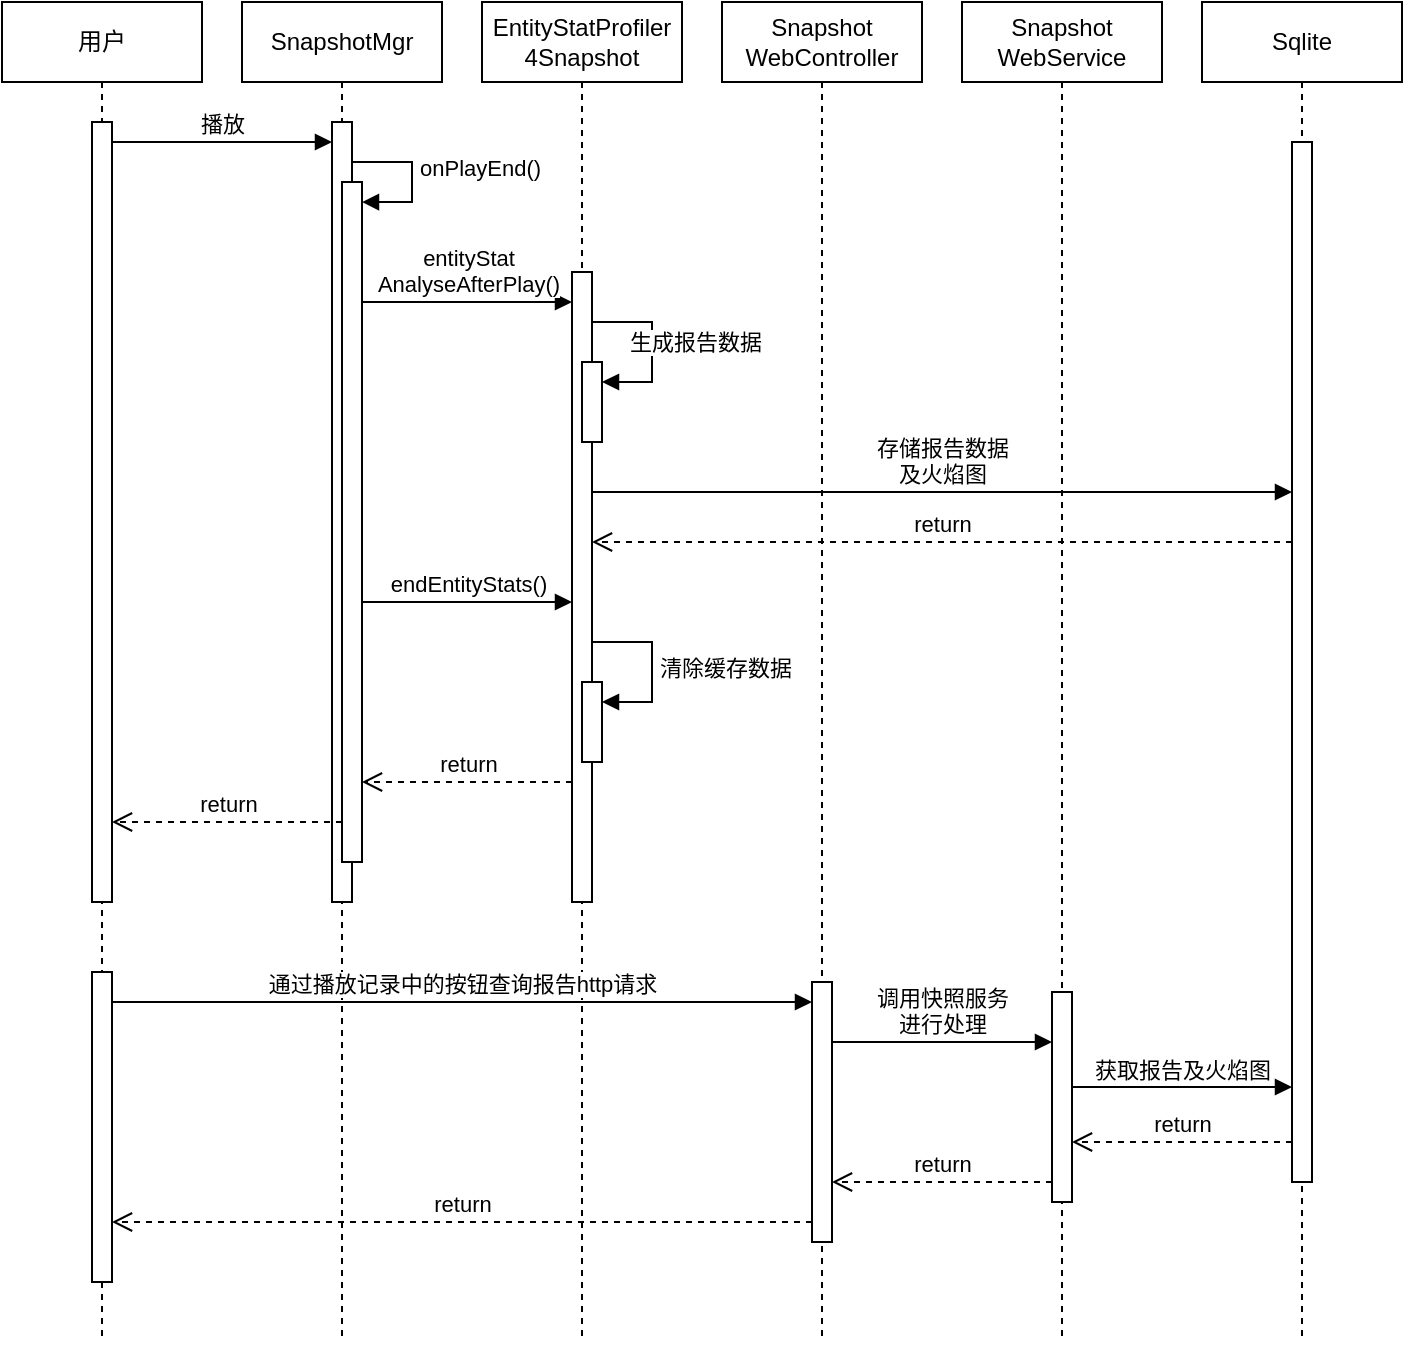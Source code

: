 <mxfile version="20.8.22" type="github">
  <diagram name="第 1 页" id="2VEj2DHxCF36lOFkilEP">
    <mxGraphModel dx="1125" dy="638" grid="1" gridSize="10" guides="1" tooltips="1" connect="1" arrows="1" fold="1" page="1" pageScale="1" pageWidth="827" pageHeight="1169" math="0" shadow="0">
      <root>
        <mxCell id="0" />
        <mxCell id="1" parent="0" />
        <mxCell id="Ec7VysQ9kPg9gSi3bBFI-1" value="用户" style="shape=umlLifeline;perimeter=lifelinePerimeter;whiteSpace=wrap;html=1;container=0;dropTarget=0;collapsible=0;recursiveResize=0;outlineConnect=0;portConstraint=eastwest;newEdgeStyle={&quot;edgeStyle&quot;:&quot;elbowEdgeStyle&quot;,&quot;elbow&quot;:&quot;vertical&quot;,&quot;curved&quot;:0,&quot;rounded&quot;:0};" vertex="1" parent="1">
          <mxGeometry x="60" y="60" width="100" height="670" as="geometry" />
        </mxCell>
        <mxCell id="Ec7VysQ9kPg9gSi3bBFI-2" value="" style="html=1;points=[];perimeter=orthogonalPerimeter;outlineConnect=0;targetShapes=umlLifeline;portConstraint=eastwest;newEdgeStyle={&quot;edgeStyle&quot;:&quot;elbowEdgeStyle&quot;,&quot;elbow&quot;:&quot;vertical&quot;,&quot;curved&quot;:0,&quot;rounded&quot;:0};" vertex="1" parent="Ec7VysQ9kPg9gSi3bBFI-1">
          <mxGeometry x="45" y="60" width="10" height="390" as="geometry" />
        </mxCell>
        <mxCell id="Ec7VysQ9kPg9gSi3bBFI-64" value="" style="html=1;points=[];perimeter=orthogonalPerimeter;outlineConnect=0;targetShapes=umlLifeline;portConstraint=eastwest;newEdgeStyle={&quot;edgeStyle&quot;:&quot;elbowEdgeStyle&quot;,&quot;elbow&quot;:&quot;vertical&quot;,&quot;curved&quot;:0,&quot;rounded&quot;:0};" vertex="1" parent="Ec7VysQ9kPg9gSi3bBFI-1">
          <mxGeometry x="45" y="485" width="10" height="155" as="geometry" />
        </mxCell>
        <mxCell id="Ec7VysQ9kPg9gSi3bBFI-3" value="SnapshotMgr" style="shape=umlLifeline;perimeter=lifelinePerimeter;whiteSpace=wrap;html=1;container=0;dropTarget=0;collapsible=0;recursiveResize=0;outlineConnect=0;portConstraint=eastwest;newEdgeStyle={&quot;edgeStyle&quot;:&quot;elbowEdgeStyle&quot;,&quot;elbow&quot;:&quot;vertical&quot;,&quot;curved&quot;:0,&quot;rounded&quot;:0};" vertex="1" parent="1">
          <mxGeometry x="180" y="60" width="100" height="670" as="geometry" />
        </mxCell>
        <mxCell id="Ec7VysQ9kPg9gSi3bBFI-4" value="" style="html=1;points=[];perimeter=orthogonalPerimeter;outlineConnect=0;targetShapes=umlLifeline;portConstraint=eastwest;newEdgeStyle={&quot;edgeStyle&quot;:&quot;elbowEdgeStyle&quot;,&quot;elbow&quot;:&quot;vertical&quot;,&quot;curved&quot;:0,&quot;rounded&quot;:0};" vertex="1" parent="Ec7VysQ9kPg9gSi3bBFI-3">
          <mxGeometry x="45" y="60" width="10" height="390" as="geometry" />
        </mxCell>
        <mxCell id="Ec7VysQ9kPg9gSi3bBFI-7" value="onPlayEnd()" style="html=1;align=left;spacingLeft=2;endArrow=block;rounded=0;edgeStyle=orthogonalEdgeStyle;curved=0;rounded=0;" edge="1" parent="Ec7VysQ9kPg9gSi3bBFI-3">
          <mxGeometry relative="1" as="geometry">
            <mxPoint x="55" y="70" as="sourcePoint" />
            <Array as="points">
              <mxPoint x="55" y="80" />
              <mxPoint x="85" y="80" />
              <mxPoint x="85" y="100" />
            </Array>
            <mxPoint x="60" y="100.034" as="targetPoint" />
          </mxGeometry>
        </mxCell>
        <mxCell id="Ec7VysQ9kPg9gSi3bBFI-13" value="生成报告数据" style="html=1;align=left;spacingLeft=2;endArrow=block;rounded=0;edgeStyle=orthogonalEdgeStyle;curved=0;rounded=0;" edge="1" parent="Ec7VysQ9kPg9gSi3bBFI-3" target="Ec7VysQ9kPg9gSi3bBFI-12">
          <mxGeometry x="-0.647" y="-10" relative="1" as="geometry">
            <mxPoint x="175" y="160" as="sourcePoint" />
            <Array as="points">
              <mxPoint x="205" y="190" />
            </Array>
            <mxPoint as="offset" />
          </mxGeometry>
        </mxCell>
        <mxCell id="Ec7VysQ9kPg9gSi3bBFI-42" value="" style="html=1;verticalAlign=bottom;endArrow=none;edgeStyle=elbowEdgeStyle;elbow=vertical;curved=0;rounded=0;" edge="1" parent="Ec7VysQ9kPg9gSi3bBFI-3" target="Ec7VysQ9kPg9gSi3bBFI-43">
          <mxGeometry width="80" relative="1" as="geometry">
            <mxPoint x="60" y="125" as="sourcePoint" />
            <mxPoint x="525.0" y="125" as="targetPoint" />
            <Array as="points" />
          </mxGeometry>
        </mxCell>
        <mxCell id="Ec7VysQ9kPg9gSi3bBFI-43" value="" style="html=1;points=[];perimeter=orthogonalPerimeter;outlineConnect=0;targetShapes=umlLifeline;portConstraint=eastwest;newEdgeStyle={&quot;edgeStyle&quot;:&quot;elbowEdgeStyle&quot;,&quot;elbow&quot;:&quot;vertical&quot;,&quot;curved&quot;:0,&quot;rounded&quot;:0};" vertex="1" parent="Ec7VysQ9kPg9gSi3bBFI-3">
          <mxGeometry x="50" y="90" width="10" height="340" as="geometry" />
        </mxCell>
        <mxCell id="Ec7VysQ9kPg9gSi3bBFI-8" value="EntityStatProfiler&lt;br&gt;4Snapshot" style="shape=umlLifeline;perimeter=lifelinePerimeter;whiteSpace=wrap;html=1;container=0;dropTarget=0;collapsible=0;recursiveResize=0;outlineConnect=0;portConstraint=eastwest;newEdgeStyle={&quot;edgeStyle&quot;:&quot;elbowEdgeStyle&quot;,&quot;elbow&quot;:&quot;vertical&quot;,&quot;curved&quot;:0,&quot;rounded&quot;:0};" vertex="1" parent="1">
          <mxGeometry x="300" y="60" width="100" height="670" as="geometry" />
        </mxCell>
        <mxCell id="Ec7VysQ9kPg9gSi3bBFI-9" value="" style="html=1;points=[];perimeter=orthogonalPerimeter;outlineConnect=0;targetShapes=umlLifeline;portConstraint=eastwest;newEdgeStyle={&quot;edgeStyle&quot;:&quot;elbowEdgeStyle&quot;,&quot;elbow&quot;:&quot;vertical&quot;,&quot;curved&quot;:0,&quot;rounded&quot;:0};" vertex="1" parent="Ec7VysQ9kPg9gSi3bBFI-8">
          <mxGeometry x="45" y="135" width="10" height="315" as="geometry" />
        </mxCell>
        <mxCell id="Ec7VysQ9kPg9gSi3bBFI-12" value="" style="html=1;points=[];perimeter=orthogonalPerimeter;outlineConnect=0;targetShapes=umlLifeline;portConstraint=eastwest;newEdgeStyle={&quot;edgeStyle&quot;:&quot;elbowEdgeStyle&quot;,&quot;elbow&quot;:&quot;vertical&quot;,&quot;curved&quot;:0,&quot;rounded&quot;:0};" vertex="1" parent="Ec7VysQ9kPg9gSi3bBFI-8">
          <mxGeometry x="50" y="180" width="10" height="40" as="geometry" />
        </mxCell>
        <mxCell id="Ec7VysQ9kPg9gSi3bBFI-14" value="" style="html=1;points=[];perimeter=orthogonalPerimeter;outlineConnect=0;targetShapes=umlLifeline;portConstraint=eastwest;newEdgeStyle={&quot;edgeStyle&quot;:&quot;elbowEdgeStyle&quot;,&quot;elbow&quot;:&quot;vertical&quot;,&quot;curved&quot;:0,&quot;rounded&quot;:0};" vertex="1" parent="Ec7VysQ9kPg9gSi3bBFI-8">
          <mxGeometry x="50" y="340" width="10" height="40" as="geometry" />
        </mxCell>
        <mxCell id="Ec7VysQ9kPg9gSi3bBFI-15" value="清除缓存数据" style="html=1;align=left;spacingLeft=2;endArrow=block;rounded=0;edgeStyle=orthogonalEdgeStyle;curved=0;rounded=0;" edge="1" parent="Ec7VysQ9kPg9gSi3bBFI-8" target="Ec7VysQ9kPg9gSi3bBFI-14">
          <mxGeometry relative="1" as="geometry">
            <mxPoint x="55" y="320" as="sourcePoint" />
            <Array as="points">
              <mxPoint x="85" y="350" />
            </Array>
          </mxGeometry>
        </mxCell>
        <mxCell id="Ec7VysQ9kPg9gSi3bBFI-23" value="Sqlite" style="shape=umlLifeline;perimeter=lifelinePerimeter;whiteSpace=wrap;html=1;container=0;dropTarget=0;collapsible=0;recursiveResize=0;outlineConnect=0;portConstraint=eastwest;newEdgeStyle={&quot;edgeStyle&quot;:&quot;elbowEdgeStyle&quot;,&quot;elbow&quot;:&quot;vertical&quot;,&quot;curved&quot;:0,&quot;rounded&quot;:0};" vertex="1" parent="1">
          <mxGeometry x="660" y="60" width="100" height="670" as="geometry" />
        </mxCell>
        <mxCell id="Ec7VysQ9kPg9gSi3bBFI-24" value="" style="html=1;points=[];perimeter=orthogonalPerimeter;outlineConnect=0;targetShapes=umlLifeline;portConstraint=eastwest;newEdgeStyle={&quot;edgeStyle&quot;:&quot;elbowEdgeStyle&quot;,&quot;elbow&quot;:&quot;vertical&quot;,&quot;curved&quot;:0,&quot;rounded&quot;:0};" vertex="1" parent="Ec7VysQ9kPg9gSi3bBFI-23">
          <mxGeometry x="45" y="70" width="10" height="520" as="geometry" />
        </mxCell>
        <mxCell id="Ec7VysQ9kPg9gSi3bBFI-45" value="entityStat&lt;br&gt;AnalyseAfterPlay()" style="html=1;verticalAlign=bottom;endArrow=block;edgeStyle=elbowEdgeStyle;elbow=vertical;curved=0;rounded=0;" edge="1" parent="1">
          <mxGeometry x="-0.001" width="80" relative="1" as="geometry">
            <mxPoint x="240" y="210" as="sourcePoint" />
            <mxPoint x="345" y="210" as="targetPoint" />
            <Array as="points">
              <mxPoint x="310" y="210" />
            </Array>
            <mxPoint as="offset" />
          </mxGeometry>
        </mxCell>
        <mxCell id="Ec7VysQ9kPg9gSi3bBFI-46" value="存储报告数据&lt;br&gt;及火焰图" style="html=1;verticalAlign=bottom;endArrow=block;edgeStyle=elbowEdgeStyle;elbow=vertical;curved=0;rounded=0;" edge="1" parent="1">
          <mxGeometry width="80" relative="1" as="geometry">
            <mxPoint x="355" y="305" as="sourcePoint" />
            <mxPoint x="705" y="305" as="targetPoint" />
            <Array as="points">
              <mxPoint x="435" y="305" />
            </Array>
          </mxGeometry>
        </mxCell>
        <mxCell id="Ec7VysQ9kPg9gSi3bBFI-51" value="return" style="html=1;verticalAlign=bottom;endArrow=open;dashed=1;endSize=8;edgeStyle=elbowEdgeStyle;elbow=vertical;curved=0;rounded=0;" edge="1" parent="1">
          <mxGeometry relative="1" as="geometry">
            <mxPoint x="705" y="330" as="sourcePoint" />
            <mxPoint x="355" y="330" as="targetPoint" />
            <Array as="points">
              <mxPoint x="430" y="330" />
              <mxPoint x="390" y="360" />
            </Array>
          </mxGeometry>
        </mxCell>
        <mxCell id="Ec7VysQ9kPg9gSi3bBFI-50" value="endEntityStats()" style="html=1;verticalAlign=bottom;endArrow=block;edgeStyle=elbowEdgeStyle;elbow=vertical;curved=0;rounded=0;" edge="1" parent="1">
          <mxGeometry width="80" relative="1" as="geometry">
            <mxPoint x="240" y="360" as="sourcePoint" />
            <mxPoint x="345" y="360" as="targetPoint" />
            <Array as="points">
              <mxPoint x="270" y="360" />
              <mxPoint x="310" y="390" />
            </Array>
          </mxGeometry>
        </mxCell>
        <mxCell id="Ec7VysQ9kPg9gSi3bBFI-52" value="return" style="html=1;verticalAlign=bottom;endArrow=open;dashed=1;endSize=8;edgeStyle=elbowEdgeStyle;elbow=vertical;curved=0;rounded=0;" edge="1" parent="1">
          <mxGeometry relative="1" as="geometry">
            <mxPoint x="345" y="450" as="sourcePoint" />
            <mxPoint x="240" y="450" as="targetPoint" />
            <Array as="points">
              <mxPoint x="320" y="450" />
              <mxPoint x="290" y="460" />
            </Array>
          </mxGeometry>
        </mxCell>
        <mxCell id="Ec7VysQ9kPg9gSi3bBFI-53" value="return" style="html=1;verticalAlign=bottom;endArrow=open;dashed=1;endSize=8;edgeStyle=elbowEdgeStyle;elbow=vertical;curved=0;rounded=0;" edge="1" parent="1" target="Ec7VysQ9kPg9gSi3bBFI-2">
          <mxGeometry relative="1" as="geometry">
            <mxPoint x="230" y="470" as="sourcePoint" />
            <mxPoint x="120" y="470" as="targetPoint" />
            <Array as="points">
              <mxPoint x="160" y="470" />
              <mxPoint x="190" y="490" />
            </Array>
          </mxGeometry>
        </mxCell>
        <mxCell id="Ec7VysQ9kPg9gSi3bBFI-59" value="Snapshot&lt;br&gt;WebService" style="shape=umlLifeline;perimeter=lifelinePerimeter;whiteSpace=wrap;html=1;container=1;dropTarget=0;collapsible=0;recursiveResize=0;outlineConnect=0;portConstraint=eastwest;newEdgeStyle={&quot;edgeStyle&quot;:&quot;elbowEdgeStyle&quot;,&quot;elbow&quot;:&quot;vertical&quot;,&quot;curved&quot;:0,&quot;rounded&quot;:0};" vertex="1" parent="1">
          <mxGeometry x="540" y="60" width="100" height="670" as="geometry" />
        </mxCell>
        <mxCell id="Ec7VysQ9kPg9gSi3bBFI-60" value="" style="html=1;points=[];perimeter=orthogonalPerimeter;outlineConnect=0;targetShapes=umlLifeline;portConstraint=eastwest;newEdgeStyle={&quot;edgeStyle&quot;:&quot;elbowEdgeStyle&quot;,&quot;elbow&quot;:&quot;vertical&quot;,&quot;curved&quot;:0,&quot;rounded&quot;:0};" vertex="1" parent="Ec7VysQ9kPg9gSi3bBFI-59">
          <mxGeometry x="45" y="495" width="10" height="105" as="geometry" />
        </mxCell>
        <mxCell id="Ec7VysQ9kPg9gSi3bBFI-61" value="Snapshot&lt;br&gt;WebController" style="shape=umlLifeline;perimeter=lifelinePerimeter;whiteSpace=wrap;html=1;container=1;dropTarget=0;collapsible=0;recursiveResize=0;outlineConnect=0;portConstraint=eastwest;newEdgeStyle={&quot;edgeStyle&quot;:&quot;elbowEdgeStyle&quot;,&quot;elbow&quot;:&quot;vertical&quot;,&quot;curved&quot;:0,&quot;rounded&quot;:0};" vertex="1" parent="1">
          <mxGeometry x="420" y="60" width="100" height="670" as="geometry" />
        </mxCell>
        <mxCell id="Ec7VysQ9kPg9gSi3bBFI-62" value="" style="html=1;points=[];perimeter=orthogonalPerimeter;outlineConnect=0;targetShapes=umlLifeline;portConstraint=eastwest;newEdgeStyle={&quot;edgeStyle&quot;:&quot;elbowEdgeStyle&quot;,&quot;elbow&quot;:&quot;vertical&quot;,&quot;curved&quot;:0,&quot;rounded&quot;:0};" vertex="1" parent="Ec7VysQ9kPg9gSi3bBFI-61">
          <mxGeometry x="45" y="490" width="10" height="130" as="geometry" />
        </mxCell>
        <mxCell id="Ec7VysQ9kPg9gSi3bBFI-63" value="播放" style="html=1;verticalAlign=bottom;endArrow=block;edgeStyle=elbowEdgeStyle;elbow=vertical;curved=0;rounded=0;" edge="1" parent="1" source="Ec7VysQ9kPg9gSi3bBFI-2" target="Ec7VysQ9kPg9gSi3bBFI-4">
          <mxGeometry width="80" relative="1" as="geometry">
            <mxPoint x="130" y="130" as="sourcePoint" />
            <mxPoint x="210" y="130" as="targetPoint" />
            <Array as="points">
              <mxPoint x="190" y="130" />
            </Array>
          </mxGeometry>
        </mxCell>
        <mxCell id="Ec7VysQ9kPg9gSi3bBFI-65" value="通过播放记录中的按钮查询报告http请求" style="html=1;verticalAlign=bottom;endArrow=block;edgeStyle=elbowEdgeStyle;elbow=vertical;curved=0;rounded=0;" edge="1" parent="1" source="Ec7VysQ9kPg9gSi3bBFI-64" target="Ec7VysQ9kPg9gSi3bBFI-62">
          <mxGeometry width="80" relative="1" as="geometry">
            <mxPoint x="150" y="600" as="sourcePoint" />
            <mxPoint x="230" y="600" as="targetPoint" />
            <Array as="points">
              <mxPoint x="180" y="560" />
              <mxPoint x="250" y="590" />
            </Array>
          </mxGeometry>
        </mxCell>
        <mxCell id="Ec7VysQ9kPg9gSi3bBFI-66" value="调用快照服务&lt;br&gt;进行处理" style="html=1;verticalAlign=bottom;endArrow=block;edgeStyle=elbowEdgeStyle;elbow=vertical;curved=0;rounded=0;" edge="1" parent="1" source="Ec7VysQ9kPg9gSi3bBFI-62" target="Ec7VysQ9kPg9gSi3bBFI-60">
          <mxGeometry width="80" relative="1" as="geometry">
            <mxPoint x="500" y="580" as="sourcePoint" />
            <mxPoint x="580" y="580" as="targetPoint" />
            <Array as="points">
              <mxPoint x="500" y="580" />
            </Array>
            <mxPoint as="offset" />
          </mxGeometry>
        </mxCell>
        <mxCell id="Ec7VysQ9kPg9gSi3bBFI-67" value="获取报告及火焰图" style="html=1;verticalAlign=bottom;endArrow=block;edgeStyle=elbowEdgeStyle;elbow=vertical;curved=0;rounded=0;" edge="1" parent="1" source="Ec7VysQ9kPg9gSi3bBFI-60" target="Ec7VysQ9kPg9gSi3bBFI-24">
          <mxGeometry width="80" relative="1" as="geometry">
            <mxPoint x="610" y="600" as="sourcePoint" />
            <mxPoint x="690" y="600" as="targetPoint" />
          </mxGeometry>
        </mxCell>
        <mxCell id="Ec7VysQ9kPg9gSi3bBFI-68" value="return" style="html=1;verticalAlign=bottom;endArrow=open;dashed=1;endSize=8;edgeStyle=elbowEdgeStyle;elbow=vertical;curved=0;rounded=0;" edge="1" parent="1" source="Ec7VysQ9kPg9gSi3bBFI-24" target="Ec7VysQ9kPg9gSi3bBFI-60">
          <mxGeometry relative="1" as="geometry">
            <mxPoint x="690" y="630" as="sourcePoint" />
            <mxPoint x="610" y="630" as="targetPoint" />
            <Array as="points">
              <mxPoint x="670" y="630" />
            </Array>
          </mxGeometry>
        </mxCell>
        <mxCell id="Ec7VysQ9kPg9gSi3bBFI-69" value="return" style="html=1;verticalAlign=bottom;endArrow=open;dashed=1;endSize=8;edgeStyle=elbowEdgeStyle;elbow=vertical;curved=0;rounded=0;" edge="1" parent="1" source="Ec7VysQ9kPg9gSi3bBFI-60" target="Ec7VysQ9kPg9gSi3bBFI-62">
          <mxGeometry relative="1" as="geometry">
            <mxPoint x="570" y="650" as="sourcePoint" />
            <mxPoint x="490" y="650" as="targetPoint" />
            <Array as="points">
              <mxPoint x="510" y="650" />
            </Array>
          </mxGeometry>
        </mxCell>
        <mxCell id="Ec7VysQ9kPg9gSi3bBFI-70" value="return" style="html=1;verticalAlign=bottom;endArrow=open;dashed=1;endSize=8;edgeStyle=elbowEdgeStyle;elbow=vertical;curved=0;rounded=0;" edge="1" parent="1" source="Ec7VysQ9kPg9gSi3bBFI-62" target="Ec7VysQ9kPg9gSi3bBFI-64">
          <mxGeometry relative="1" as="geometry">
            <mxPoint x="340" y="660" as="sourcePoint" />
            <mxPoint x="260" y="660" as="targetPoint" />
            <Array as="points">
              <mxPoint x="250" y="670" />
            </Array>
          </mxGeometry>
        </mxCell>
      </root>
    </mxGraphModel>
  </diagram>
</mxfile>
